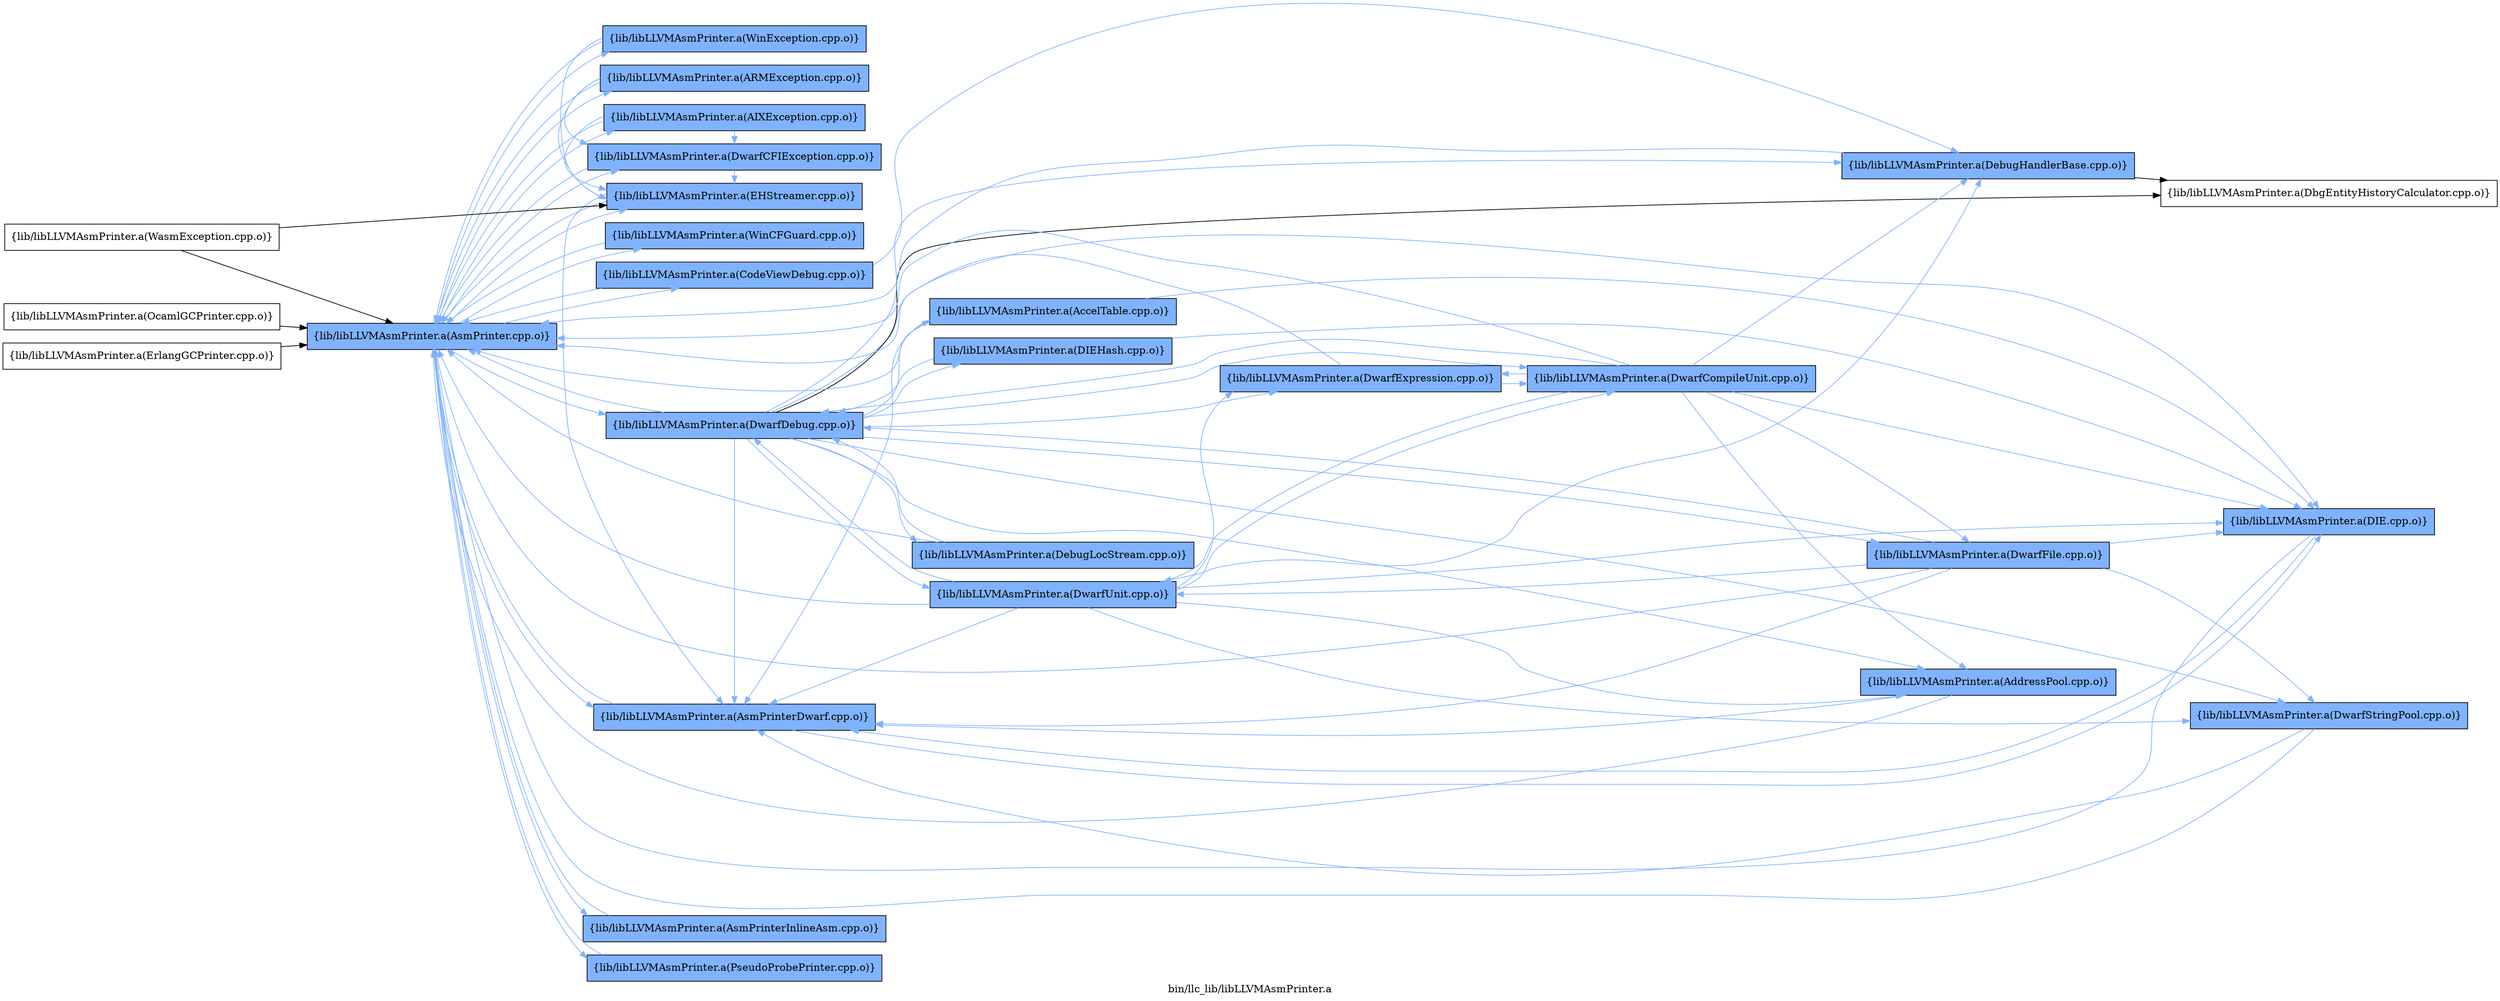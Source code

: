 digraph "bin/llc_lib/libLLVMAsmPrinter.a" {
	label="bin/llc_lib/libLLVMAsmPrinter.a";
	rankdir=LR;
	{ rank=same; Node0x55d3d39bc688;  }
	{ rank=same; Node0x55d3d39d1bc8;  }
	{ rank=same; Node0x55d3d39d2348; Node0x55d3d39d28e8; Node0x55d3d39d2f78; Node0x55d3d39d3658; Node0x55d3d39d47d8; Node0x55d3d39d4e68; Node0x55d3d39bcdb8; Node0x55d3d39d5228; Node0x55d3d39d40a8; Node0x55d3d39e04e8; Node0x55d3d39e0268;  }

	Node0x55d3d39bc688 [shape=record,shape=box,group=0,label="{lib/libLLVMAsmPrinter.a(ErlangGCPrinter.cpp.o)}"];
	Node0x55d3d39bc688 -> Node0x55d3d39d1bc8;
	Node0x55d3d39d4eb8 [shape=record,shape=box,group=0,label="{lib/libLLVMAsmPrinter.a(OcamlGCPrinter.cpp.o)}"];
	Node0x55d3d39d4eb8 -> Node0x55d3d39d1bc8;
	Node0x55d3d39d1bc8 [shape=record,shape=box,group=1,style=filled,fillcolor="0.600000 0.5 1",label="{lib/libLLVMAsmPrinter.a(AsmPrinter.cpp.o)}"];
	Node0x55d3d39d1bc8 -> Node0x55d3d39d2348[color="0.600000 0.5 1"];
	Node0x55d3d39d1bc8 -> Node0x55d3d39d28e8[color="0.600000 0.5 1"];
	Node0x55d3d39d1bc8 -> Node0x55d3d39d2f78[color="0.600000 0.5 1"];
	Node0x55d3d39d1bc8 -> Node0x55d3d39d3658[color="0.600000 0.5 1"];
	Node0x55d3d39d1bc8 -> Node0x55d3d39d47d8[color="0.600000 0.5 1"];
	Node0x55d3d39d1bc8 -> Node0x55d3d39d4e68[color="0.600000 0.5 1"];
	Node0x55d3d39d1bc8 -> Node0x55d3d39bcdb8[color="0.600000 0.5 1"];
	Node0x55d3d39d1bc8 -> Node0x55d3d39d5228[color="0.600000 0.5 1"];
	Node0x55d3d39d1bc8 -> Node0x55d3d39d40a8[color="0.600000 0.5 1"];
	Node0x55d3d39d1bc8 -> Node0x55d3d39e04e8[color="0.600000 0.5 1"];
	Node0x55d3d39d1bc8 -> Node0x55d3d39e0268[color="0.600000 0.5 1"];
	Node0x55d3d39d2f78 [shape=record,shape=box,group=1,style=filled,fillcolor="0.600000 0.5 1",label="{lib/libLLVMAsmPrinter.a(AsmPrinterDwarf.cpp.o)}"];
	Node0x55d3d39d2f78 -> Node0x55d3d39d1bc8[color="0.600000 0.5 1"];
	Node0x55d3d39d2f78 -> Node0x55d3d39d3e28[color="0.600000 0.5 1"];
	Node0x55d3d39d3658 [shape=record,shape=box,group=1,style=filled,fillcolor="0.600000 0.5 1",label="{lib/libLLVMAsmPrinter.a(AsmPrinterInlineAsm.cpp.o)}"];
	Node0x55d3d39d3658 -> Node0x55d3d39d1bc8[color="0.600000 0.5 1"];
	Node0x55d3d39d2348 [shape=record,shape=box,group=1,style=filled,fillcolor="0.600000 0.5 1",label="{lib/libLLVMAsmPrinter.a(AIXException.cpp.o)}"];
	Node0x55d3d39d2348 -> Node0x55d3d39d1bc8[color="0.600000 0.5 1"];
	Node0x55d3d39d2348 -> Node0x55d3d39d47d8[color="0.600000 0.5 1"];
	Node0x55d3d39d2348 -> Node0x55d3d39bcdb8[color="0.600000 0.5 1"];
	Node0x55d3d39d28e8 [shape=record,shape=box,group=1,style=filled,fillcolor="0.600000 0.5 1",label="{lib/libLLVMAsmPrinter.a(ARMException.cpp.o)}"];
	Node0x55d3d39d28e8 -> Node0x55d3d39d1bc8[color="0.600000 0.5 1"];
	Node0x55d3d39d28e8 -> Node0x55d3d39d47d8[color="0.600000 0.5 1"];
	Node0x55d3d39d28e8 -> Node0x55d3d39bcdb8[color="0.600000 0.5 1"];
	Node0x55d3d39d47d8 [shape=record,shape=box,group=1,style=filled,fillcolor="0.600000 0.5 1",label="{lib/libLLVMAsmPrinter.a(DwarfCFIException.cpp.o)}"];
	Node0x55d3d39d47d8 -> Node0x55d3d39d1bc8[color="0.600000 0.5 1"];
	Node0x55d3d39d47d8 -> Node0x55d3d39bcdb8[color="0.600000 0.5 1"];
	Node0x55d3d39d4e68 [shape=record,shape=box,group=1,style=filled,fillcolor="0.600000 0.5 1",label="{lib/libLLVMAsmPrinter.a(DwarfDebug.cpp.o)}"];
	Node0x55d3d39d4e68 -> Node0x55d3d39d1bc8[color="0.600000 0.5 1"];
	Node0x55d3d39d4e68 -> Node0x55d3d39d2f78[color="0.600000 0.5 1"];
	Node0x55d3d39d4e68 -> Node0x55d3d39d3e28[color="0.600000 0.5 1"];
	Node0x55d3d39d4e68 -> Node0x55d3d39d5728;
	Node0x55d3d39d4e68 -> Node0x55d3d39d5958[color="0.600000 0.5 1"];
	Node0x55d3d39d4e68 -> Node0x55d3d39c3348[color="0.600000 0.5 1"];
	Node0x55d3d39d4e68 -> Node0x55d3d39c3118[color="0.600000 0.5 1"];
	Node0x55d3d39d4e68 -> Node0x55d3d39bfe78[color="0.600000 0.5 1"];
	Node0x55d3d39d4e68 -> Node0x55d3d39bf6a8[color="0.600000 0.5 1"];
	Node0x55d3d39d4e68 -> Node0x55d3d39bef28[color="0.600000 0.5 1"];
	Node0x55d3d39d4e68 -> Node0x55d3d39c13b8[color="0.600000 0.5 1"];
	Node0x55d3d39d4e68 -> Node0x55d3d39c0b98[color="0.600000 0.5 1"];
	Node0x55d3d39d4e68 -> Node0x55d3d39c04b8[color="0.600000 0.5 1"];
	Node0x55d3d39d4e68 -> Node0x55d3d39bd3a8[color="0.600000 0.5 1"];
	Node0x55d3d39bcdb8 [shape=record,shape=box,group=1,style=filled,fillcolor="0.600000 0.5 1",label="{lib/libLLVMAsmPrinter.a(EHStreamer.cpp.o)}"];
	Node0x55d3d39bcdb8 -> Node0x55d3d39d1bc8[color="0.600000 0.5 1"];
	Node0x55d3d39bcdb8 -> Node0x55d3d39d2f78[color="0.600000 0.5 1"];
	Node0x55d3d39d5228 [shape=record,shape=box,group=1,style=filled,fillcolor="0.600000 0.5 1",label="{lib/libLLVMAsmPrinter.a(PseudoProbePrinter.cpp.o)}"];
	Node0x55d3d39d5228 -> Node0x55d3d39d1bc8[color="0.600000 0.5 1"];
	Node0x55d3d39d40a8 [shape=record,shape=box,group=1,style=filled,fillcolor="0.600000 0.5 1",label="{lib/libLLVMAsmPrinter.a(WinCFGuard.cpp.o)}"];
	Node0x55d3d39d40a8 -> Node0x55d3d39d1bc8[color="0.600000 0.5 1"];
	Node0x55d3d39e04e8 [shape=record,shape=box,group=1,style=filled,fillcolor="0.600000 0.5 1",label="{lib/libLLVMAsmPrinter.a(WinException.cpp.o)}"];
	Node0x55d3d39e04e8 -> Node0x55d3d39d1bc8[color="0.600000 0.5 1"];
	Node0x55d3d39e04e8 -> Node0x55d3d39bcdb8[color="0.600000 0.5 1"];
	Node0x55d3d39e0268 [shape=record,shape=box,group=1,style=filled,fillcolor="0.600000 0.5 1",label="{lib/libLLVMAsmPrinter.a(CodeViewDebug.cpp.o)}"];
	Node0x55d3d39e0268 -> Node0x55d3d39d1bc8[color="0.600000 0.5 1"];
	Node0x55d3d39e0268 -> Node0x55d3d39d5958[color="0.600000 0.5 1"];
	Node0x55d3d39d3e28 [shape=record,shape=box,group=1,style=filled,fillcolor="0.600000 0.5 1",label="{lib/libLLVMAsmPrinter.a(DIE.cpp.o)}"];
	Node0x55d3d39d3e28 -> Node0x55d3d39d1bc8[color="0.600000 0.5 1"];
	Node0x55d3d39d3e28 -> Node0x55d3d39d2f78[color="0.600000 0.5 1"];
	Node0x55d3d39d5728 [shape=record,shape=box,group=0,label="{lib/libLLVMAsmPrinter.a(DbgEntityHistoryCalculator.cpp.o)}"];
	Node0x55d3d39d5958 [shape=record,shape=box,group=1,style=filled,fillcolor="0.600000 0.5 1",label="{lib/libLLVMAsmPrinter.a(DebugHandlerBase.cpp.o)}"];
	Node0x55d3d39d5958 -> Node0x55d3d39d1bc8[color="0.600000 0.5 1"];
	Node0x55d3d39d5958 -> Node0x55d3d39d5728;
	Node0x55d3d39c3348 [shape=record,shape=box,group=1,style=filled,fillcolor="0.600000 0.5 1",label="{lib/libLLVMAsmPrinter.a(DwarfCompileUnit.cpp.o)}"];
	Node0x55d3d39c3348 -> Node0x55d3d39d1bc8[color="0.600000 0.5 1"];
	Node0x55d3d39c3348 -> Node0x55d3d39d3e28[color="0.600000 0.5 1"];
	Node0x55d3d39c3348 -> Node0x55d3d39d4e68[color="0.600000 0.5 1"];
	Node0x55d3d39c3348 -> Node0x55d3d39d5958[color="0.600000 0.5 1"];
	Node0x55d3d39c3348 -> Node0x55d3d39c3118[color="0.600000 0.5 1"];
	Node0x55d3d39c3348 -> Node0x55d3d39c13b8[color="0.600000 0.5 1"];
	Node0x55d3d39c3348 -> Node0x55d3d39c0b98[color="0.600000 0.5 1"];
	Node0x55d3d39c3348 -> Node0x55d3d39bd3a8[color="0.600000 0.5 1"];
	Node0x55d3d39c3118 [shape=record,shape=box,group=1,style=filled,fillcolor="0.600000 0.5 1",label="{lib/libLLVMAsmPrinter.a(AddressPool.cpp.o)}"];
	Node0x55d3d39c3118 -> Node0x55d3d39d1bc8[color="0.600000 0.5 1"];
	Node0x55d3d39c3118 -> Node0x55d3d39d2f78[color="0.600000 0.5 1"];
	Node0x55d3d39bfe78 [shape=record,shape=box,group=1,style=filled,fillcolor="0.600000 0.5 1",label="{lib/libLLVMAsmPrinter.a(AccelTable.cpp.o)}"];
	Node0x55d3d39bfe78 -> Node0x55d3d39d1bc8[color="0.600000 0.5 1"];
	Node0x55d3d39bfe78 -> Node0x55d3d39d2f78[color="0.600000 0.5 1"];
	Node0x55d3d39bfe78 -> Node0x55d3d39d3e28[color="0.600000 0.5 1"];
	Node0x55d3d39bf6a8 [shape=record,shape=box,group=1,style=filled,fillcolor="0.600000 0.5 1",label="{lib/libLLVMAsmPrinter.a(DebugLocStream.cpp.o)}"];
	Node0x55d3d39bf6a8 -> Node0x55d3d39d1bc8[color="0.600000 0.5 1"];
	Node0x55d3d39bf6a8 -> Node0x55d3d39d4e68[color="0.600000 0.5 1"];
	Node0x55d3d39bef28 [shape=record,shape=box,group=1,style=filled,fillcolor="0.600000 0.5 1",label="{lib/libLLVMAsmPrinter.a(DIEHash.cpp.o)}"];
	Node0x55d3d39bef28 -> Node0x55d3d39d3e28[color="0.600000 0.5 1"];
	Node0x55d3d39bef28 -> Node0x55d3d39d4e68[color="0.600000 0.5 1"];
	Node0x55d3d39c13b8 [shape=record,shape=box,group=1,style=filled,fillcolor="0.600000 0.5 1",label="{lib/libLLVMAsmPrinter.a(DwarfExpression.cpp.o)}"];
	Node0x55d3d39c13b8 -> Node0x55d3d39d1bc8[color="0.600000 0.5 1"];
	Node0x55d3d39c13b8 -> Node0x55d3d39c3348[color="0.600000 0.5 1"];
	Node0x55d3d39c0b98 [shape=record,shape=box,group=1,style=filled,fillcolor="0.600000 0.5 1",label="{lib/libLLVMAsmPrinter.a(DwarfFile.cpp.o)}"];
	Node0x55d3d39c0b98 -> Node0x55d3d39d1bc8[color="0.600000 0.5 1"];
	Node0x55d3d39c0b98 -> Node0x55d3d39d2f78[color="0.600000 0.5 1"];
	Node0x55d3d39c0b98 -> Node0x55d3d39d3e28[color="0.600000 0.5 1"];
	Node0x55d3d39c0b98 -> Node0x55d3d39d4e68[color="0.600000 0.5 1"];
	Node0x55d3d39c0b98 -> Node0x55d3d39c04b8[color="0.600000 0.5 1"];
	Node0x55d3d39c0b98 -> Node0x55d3d39bd3a8[color="0.600000 0.5 1"];
	Node0x55d3d39c04b8 [shape=record,shape=box,group=1,style=filled,fillcolor="0.600000 0.5 1",label="{lib/libLLVMAsmPrinter.a(DwarfStringPool.cpp.o)}"];
	Node0x55d3d39c04b8 -> Node0x55d3d39d1bc8[color="0.600000 0.5 1"];
	Node0x55d3d39c04b8 -> Node0x55d3d39d2f78[color="0.600000 0.5 1"];
	Node0x55d3d39bd3a8 [shape=record,shape=box,group=1,style=filled,fillcolor="0.600000 0.5 1",label="{lib/libLLVMAsmPrinter.a(DwarfUnit.cpp.o)}"];
	Node0x55d3d39bd3a8 -> Node0x55d3d39d1bc8[color="0.600000 0.5 1"];
	Node0x55d3d39bd3a8 -> Node0x55d3d39d2f78[color="0.600000 0.5 1"];
	Node0x55d3d39bd3a8 -> Node0x55d3d39d3e28[color="0.600000 0.5 1"];
	Node0x55d3d39bd3a8 -> Node0x55d3d39d4e68[color="0.600000 0.5 1"];
	Node0x55d3d39bd3a8 -> Node0x55d3d39d5958[color="0.600000 0.5 1"];
	Node0x55d3d39bd3a8 -> Node0x55d3d39c3348[color="0.600000 0.5 1"];
	Node0x55d3d39bd3a8 -> Node0x55d3d39c3118[color="0.600000 0.5 1"];
	Node0x55d3d39bd3a8 -> Node0x55d3d39c13b8[color="0.600000 0.5 1"];
	Node0x55d3d39bd3a8 -> Node0x55d3d39c04b8[color="0.600000 0.5 1"];
	Node0x55d3d39df4f8 [shape=record,shape=box,group=0,label="{lib/libLLVMAsmPrinter.a(WasmException.cpp.o)}"];
	Node0x55d3d39df4f8 -> Node0x55d3d39d1bc8;
	Node0x55d3d39df4f8 -> Node0x55d3d39bcdb8;
}
